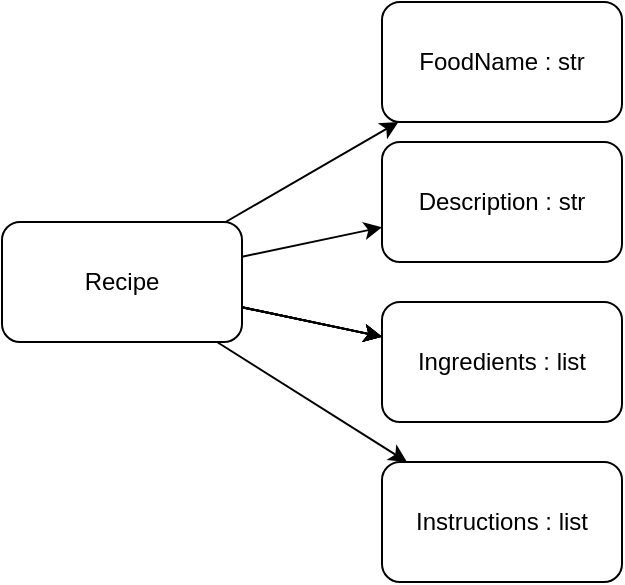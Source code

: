 <mxfile>
    <diagram id="AYPrxBaR8Pe_k4QWQbXD" name="Page-1">
        <mxGraphModel dx="746" dy="358" grid="1" gridSize="10" guides="1" tooltips="1" connect="1" arrows="1" fold="1" page="1" pageScale="1" pageWidth="850" pageHeight="1100" math="0" shadow="0">
            <root>
                <mxCell id="0"/>
                <mxCell id="1" parent="0"/>
                <mxCell id="6" value="" style="edgeStyle=none;html=1;" edge="1" parent="1" source="4" target="5">
                    <mxGeometry relative="1" as="geometry"/>
                </mxCell>
                <mxCell id="8" value="" style="edgeStyle=none;html=1;" edge="1" parent="1" source="4" target="7">
                    <mxGeometry relative="1" as="geometry"/>
                </mxCell>
                <mxCell id="9" value="" style="edgeStyle=none;html=1;" edge="1" parent="1" source="4" target="7">
                    <mxGeometry relative="1" as="geometry"/>
                </mxCell>
                <mxCell id="10" value="" style="edgeStyle=none;html=1;" edge="1" parent="1" source="4" target="7">
                    <mxGeometry relative="1" as="geometry"/>
                </mxCell>
                <mxCell id="11" value="" style="edgeStyle=none;html=1;" edge="1" parent="1" source="4" target="7">
                    <mxGeometry relative="1" as="geometry"/>
                </mxCell>
                <mxCell id="13" value="" style="edgeStyle=none;html=1;" edge="1" parent="1" source="4" target="12">
                    <mxGeometry relative="1" as="geometry"/>
                </mxCell>
                <mxCell id="14" value="" style="edgeStyle=none;html=1;" edge="1" parent="1" source="4" target="7">
                    <mxGeometry relative="1" as="geometry"/>
                </mxCell>
                <mxCell id="16" value="" style="edgeStyle=none;html=1;" edge="1" parent="1" source="4" target="15">
                    <mxGeometry relative="1" as="geometry"/>
                </mxCell>
                <mxCell id="4" value="Recipe" style="rounded=1;whiteSpace=wrap;html=1;" vertex="1" parent="1">
                    <mxGeometry x="80" y="170" width="120" height="60" as="geometry"/>
                </mxCell>
                <mxCell id="5" value="FoodName : str" style="rounded=1;whiteSpace=wrap;html=1;" vertex="1" parent="1">
                    <mxGeometry x="270" y="60" width="120" height="60" as="geometry"/>
                </mxCell>
                <mxCell id="7" value="Ingredients : list" style="rounded=1;whiteSpace=wrap;html=1;" vertex="1" parent="1">
                    <mxGeometry x="270" y="210" width="120" height="60" as="geometry"/>
                </mxCell>
                <mxCell id="12" value="Instructions : list" style="rounded=1;whiteSpace=wrap;html=1;" vertex="1" parent="1">
                    <mxGeometry x="270" y="290" width="120" height="60" as="geometry"/>
                </mxCell>
                <mxCell id="15" value="Description : str" style="rounded=1;whiteSpace=wrap;html=1;" vertex="1" parent="1">
                    <mxGeometry x="270" y="130" width="120" height="60" as="geometry"/>
                </mxCell>
            </root>
        </mxGraphModel>
    </diagram>
</mxfile>